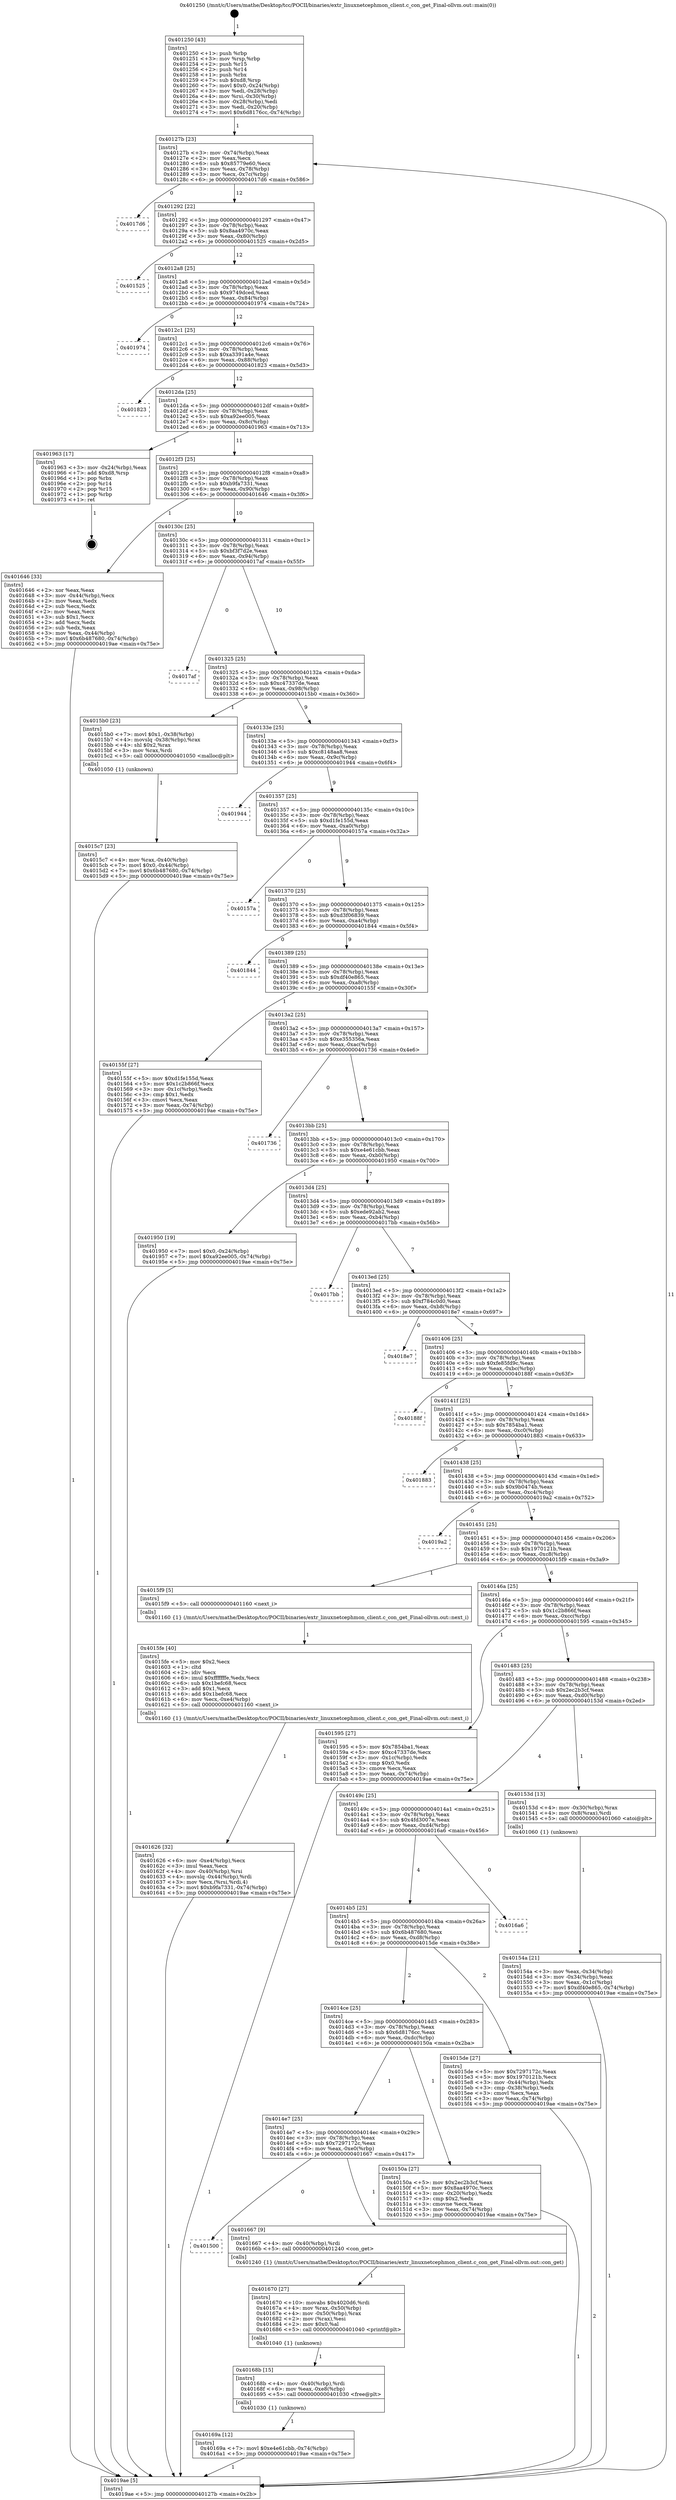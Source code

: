 digraph "0x401250" {
  label = "0x401250 (/mnt/c/Users/mathe/Desktop/tcc/POCII/binaries/extr_linuxnetcephmon_client.c_con_get_Final-ollvm.out::main(0))"
  labelloc = "t"
  node[shape=record]

  Entry [label="",width=0.3,height=0.3,shape=circle,fillcolor=black,style=filled]
  "0x40127b" [label="{
     0x40127b [23]\l
     | [instrs]\l
     &nbsp;&nbsp;0x40127b \<+3\>: mov -0x74(%rbp),%eax\l
     &nbsp;&nbsp;0x40127e \<+2\>: mov %eax,%ecx\l
     &nbsp;&nbsp;0x401280 \<+6\>: sub $0x85779e60,%ecx\l
     &nbsp;&nbsp;0x401286 \<+3\>: mov %eax,-0x78(%rbp)\l
     &nbsp;&nbsp;0x401289 \<+3\>: mov %ecx,-0x7c(%rbp)\l
     &nbsp;&nbsp;0x40128c \<+6\>: je 00000000004017d6 \<main+0x586\>\l
  }"]
  "0x4017d6" [label="{
     0x4017d6\l
  }", style=dashed]
  "0x401292" [label="{
     0x401292 [22]\l
     | [instrs]\l
     &nbsp;&nbsp;0x401292 \<+5\>: jmp 0000000000401297 \<main+0x47\>\l
     &nbsp;&nbsp;0x401297 \<+3\>: mov -0x78(%rbp),%eax\l
     &nbsp;&nbsp;0x40129a \<+5\>: sub $0x8aa4970c,%eax\l
     &nbsp;&nbsp;0x40129f \<+3\>: mov %eax,-0x80(%rbp)\l
     &nbsp;&nbsp;0x4012a2 \<+6\>: je 0000000000401525 \<main+0x2d5\>\l
  }"]
  Exit [label="",width=0.3,height=0.3,shape=circle,fillcolor=black,style=filled,peripheries=2]
  "0x401525" [label="{
     0x401525\l
  }", style=dashed]
  "0x4012a8" [label="{
     0x4012a8 [25]\l
     | [instrs]\l
     &nbsp;&nbsp;0x4012a8 \<+5\>: jmp 00000000004012ad \<main+0x5d\>\l
     &nbsp;&nbsp;0x4012ad \<+3\>: mov -0x78(%rbp),%eax\l
     &nbsp;&nbsp;0x4012b0 \<+5\>: sub $0x9749dced,%eax\l
     &nbsp;&nbsp;0x4012b5 \<+6\>: mov %eax,-0x84(%rbp)\l
     &nbsp;&nbsp;0x4012bb \<+6\>: je 0000000000401974 \<main+0x724\>\l
  }"]
  "0x40169a" [label="{
     0x40169a [12]\l
     | [instrs]\l
     &nbsp;&nbsp;0x40169a \<+7\>: movl $0xe4e61cbb,-0x74(%rbp)\l
     &nbsp;&nbsp;0x4016a1 \<+5\>: jmp 00000000004019ae \<main+0x75e\>\l
  }"]
  "0x401974" [label="{
     0x401974\l
  }", style=dashed]
  "0x4012c1" [label="{
     0x4012c1 [25]\l
     | [instrs]\l
     &nbsp;&nbsp;0x4012c1 \<+5\>: jmp 00000000004012c6 \<main+0x76\>\l
     &nbsp;&nbsp;0x4012c6 \<+3\>: mov -0x78(%rbp),%eax\l
     &nbsp;&nbsp;0x4012c9 \<+5\>: sub $0xa3391a4e,%eax\l
     &nbsp;&nbsp;0x4012ce \<+6\>: mov %eax,-0x88(%rbp)\l
     &nbsp;&nbsp;0x4012d4 \<+6\>: je 0000000000401823 \<main+0x5d3\>\l
  }"]
  "0x40168b" [label="{
     0x40168b [15]\l
     | [instrs]\l
     &nbsp;&nbsp;0x40168b \<+4\>: mov -0x40(%rbp),%rdi\l
     &nbsp;&nbsp;0x40168f \<+6\>: mov %eax,-0xe8(%rbp)\l
     &nbsp;&nbsp;0x401695 \<+5\>: call 0000000000401030 \<free@plt\>\l
     | [calls]\l
     &nbsp;&nbsp;0x401030 \{1\} (unknown)\l
  }"]
  "0x401823" [label="{
     0x401823\l
  }", style=dashed]
  "0x4012da" [label="{
     0x4012da [25]\l
     | [instrs]\l
     &nbsp;&nbsp;0x4012da \<+5\>: jmp 00000000004012df \<main+0x8f\>\l
     &nbsp;&nbsp;0x4012df \<+3\>: mov -0x78(%rbp),%eax\l
     &nbsp;&nbsp;0x4012e2 \<+5\>: sub $0xa92ee005,%eax\l
     &nbsp;&nbsp;0x4012e7 \<+6\>: mov %eax,-0x8c(%rbp)\l
     &nbsp;&nbsp;0x4012ed \<+6\>: je 0000000000401963 \<main+0x713\>\l
  }"]
  "0x401670" [label="{
     0x401670 [27]\l
     | [instrs]\l
     &nbsp;&nbsp;0x401670 \<+10\>: movabs $0x4020d6,%rdi\l
     &nbsp;&nbsp;0x40167a \<+4\>: mov %rax,-0x50(%rbp)\l
     &nbsp;&nbsp;0x40167e \<+4\>: mov -0x50(%rbp),%rax\l
     &nbsp;&nbsp;0x401682 \<+2\>: mov (%rax),%esi\l
     &nbsp;&nbsp;0x401684 \<+2\>: mov $0x0,%al\l
     &nbsp;&nbsp;0x401686 \<+5\>: call 0000000000401040 \<printf@plt\>\l
     | [calls]\l
     &nbsp;&nbsp;0x401040 \{1\} (unknown)\l
  }"]
  "0x401963" [label="{
     0x401963 [17]\l
     | [instrs]\l
     &nbsp;&nbsp;0x401963 \<+3\>: mov -0x24(%rbp),%eax\l
     &nbsp;&nbsp;0x401966 \<+7\>: add $0xd8,%rsp\l
     &nbsp;&nbsp;0x40196d \<+1\>: pop %rbx\l
     &nbsp;&nbsp;0x40196e \<+2\>: pop %r14\l
     &nbsp;&nbsp;0x401970 \<+2\>: pop %r15\l
     &nbsp;&nbsp;0x401972 \<+1\>: pop %rbp\l
     &nbsp;&nbsp;0x401973 \<+1\>: ret\l
  }"]
  "0x4012f3" [label="{
     0x4012f3 [25]\l
     | [instrs]\l
     &nbsp;&nbsp;0x4012f3 \<+5\>: jmp 00000000004012f8 \<main+0xa8\>\l
     &nbsp;&nbsp;0x4012f8 \<+3\>: mov -0x78(%rbp),%eax\l
     &nbsp;&nbsp;0x4012fb \<+5\>: sub $0xb9fa7331,%eax\l
     &nbsp;&nbsp;0x401300 \<+6\>: mov %eax,-0x90(%rbp)\l
     &nbsp;&nbsp;0x401306 \<+6\>: je 0000000000401646 \<main+0x3f6\>\l
  }"]
  "0x401500" [label="{
     0x401500\l
  }", style=dashed]
  "0x401646" [label="{
     0x401646 [33]\l
     | [instrs]\l
     &nbsp;&nbsp;0x401646 \<+2\>: xor %eax,%eax\l
     &nbsp;&nbsp;0x401648 \<+3\>: mov -0x44(%rbp),%ecx\l
     &nbsp;&nbsp;0x40164b \<+2\>: mov %eax,%edx\l
     &nbsp;&nbsp;0x40164d \<+2\>: sub %ecx,%edx\l
     &nbsp;&nbsp;0x40164f \<+2\>: mov %eax,%ecx\l
     &nbsp;&nbsp;0x401651 \<+3\>: sub $0x1,%ecx\l
     &nbsp;&nbsp;0x401654 \<+2\>: add %ecx,%edx\l
     &nbsp;&nbsp;0x401656 \<+2\>: sub %edx,%eax\l
     &nbsp;&nbsp;0x401658 \<+3\>: mov %eax,-0x44(%rbp)\l
     &nbsp;&nbsp;0x40165b \<+7\>: movl $0x6b487680,-0x74(%rbp)\l
     &nbsp;&nbsp;0x401662 \<+5\>: jmp 00000000004019ae \<main+0x75e\>\l
  }"]
  "0x40130c" [label="{
     0x40130c [25]\l
     | [instrs]\l
     &nbsp;&nbsp;0x40130c \<+5\>: jmp 0000000000401311 \<main+0xc1\>\l
     &nbsp;&nbsp;0x401311 \<+3\>: mov -0x78(%rbp),%eax\l
     &nbsp;&nbsp;0x401314 \<+5\>: sub $0xbf3f7d2e,%eax\l
     &nbsp;&nbsp;0x401319 \<+6\>: mov %eax,-0x94(%rbp)\l
     &nbsp;&nbsp;0x40131f \<+6\>: je 00000000004017af \<main+0x55f\>\l
  }"]
  "0x401667" [label="{
     0x401667 [9]\l
     | [instrs]\l
     &nbsp;&nbsp;0x401667 \<+4\>: mov -0x40(%rbp),%rdi\l
     &nbsp;&nbsp;0x40166b \<+5\>: call 0000000000401240 \<con_get\>\l
     | [calls]\l
     &nbsp;&nbsp;0x401240 \{1\} (/mnt/c/Users/mathe/Desktop/tcc/POCII/binaries/extr_linuxnetcephmon_client.c_con_get_Final-ollvm.out::con_get)\l
  }"]
  "0x4017af" [label="{
     0x4017af\l
  }", style=dashed]
  "0x401325" [label="{
     0x401325 [25]\l
     | [instrs]\l
     &nbsp;&nbsp;0x401325 \<+5\>: jmp 000000000040132a \<main+0xda\>\l
     &nbsp;&nbsp;0x40132a \<+3\>: mov -0x78(%rbp),%eax\l
     &nbsp;&nbsp;0x40132d \<+5\>: sub $0xc47337de,%eax\l
     &nbsp;&nbsp;0x401332 \<+6\>: mov %eax,-0x98(%rbp)\l
     &nbsp;&nbsp;0x401338 \<+6\>: je 00000000004015b0 \<main+0x360\>\l
  }"]
  "0x401626" [label="{
     0x401626 [32]\l
     | [instrs]\l
     &nbsp;&nbsp;0x401626 \<+6\>: mov -0xe4(%rbp),%ecx\l
     &nbsp;&nbsp;0x40162c \<+3\>: imul %eax,%ecx\l
     &nbsp;&nbsp;0x40162f \<+4\>: mov -0x40(%rbp),%rsi\l
     &nbsp;&nbsp;0x401633 \<+4\>: movslq -0x44(%rbp),%rdi\l
     &nbsp;&nbsp;0x401637 \<+3\>: mov %ecx,(%rsi,%rdi,4)\l
     &nbsp;&nbsp;0x40163a \<+7\>: movl $0xb9fa7331,-0x74(%rbp)\l
     &nbsp;&nbsp;0x401641 \<+5\>: jmp 00000000004019ae \<main+0x75e\>\l
  }"]
  "0x4015b0" [label="{
     0x4015b0 [23]\l
     | [instrs]\l
     &nbsp;&nbsp;0x4015b0 \<+7\>: movl $0x1,-0x38(%rbp)\l
     &nbsp;&nbsp;0x4015b7 \<+4\>: movslq -0x38(%rbp),%rax\l
     &nbsp;&nbsp;0x4015bb \<+4\>: shl $0x2,%rax\l
     &nbsp;&nbsp;0x4015bf \<+3\>: mov %rax,%rdi\l
     &nbsp;&nbsp;0x4015c2 \<+5\>: call 0000000000401050 \<malloc@plt\>\l
     | [calls]\l
     &nbsp;&nbsp;0x401050 \{1\} (unknown)\l
  }"]
  "0x40133e" [label="{
     0x40133e [25]\l
     | [instrs]\l
     &nbsp;&nbsp;0x40133e \<+5\>: jmp 0000000000401343 \<main+0xf3\>\l
     &nbsp;&nbsp;0x401343 \<+3\>: mov -0x78(%rbp),%eax\l
     &nbsp;&nbsp;0x401346 \<+5\>: sub $0xc8148aa8,%eax\l
     &nbsp;&nbsp;0x40134b \<+6\>: mov %eax,-0x9c(%rbp)\l
     &nbsp;&nbsp;0x401351 \<+6\>: je 0000000000401944 \<main+0x6f4\>\l
  }"]
  "0x4015fe" [label="{
     0x4015fe [40]\l
     | [instrs]\l
     &nbsp;&nbsp;0x4015fe \<+5\>: mov $0x2,%ecx\l
     &nbsp;&nbsp;0x401603 \<+1\>: cltd\l
     &nbsp;&nbsp;0x401604 \<+2\>: idiv %ecx\l
     &nbsp;&nbsp;0x401606 \<+6\>: imul $0xfffffffe,%edx,%ecx\l
     &nbsp;&nbsp;0x40160c \<+6\>: sub $0x1befc68,%ecx\l
     &nbsp;&nbsp;0x401612 \<+3\>: add $0x1,%ecx\l
     &nbsp;&nbsp;0x401615 \<+6\>: add $0x1befc68,%ecx\l
     &nbsp;&nbsp;0x40161b \<+6\>: mov %ecx,-0xe4(%rbp)\l
     &nbsp;&nbsp;0x401621 \<+5\>: call 0000000000401160 \<next_i\>\l
     | [calls]\l
     &nbsp;&nbsp;0x401160 \{1\} (/mnt/c/Users/mathe/Desktop/tcc/POCII/binaries/extr_linuxnetcephmon_client.c_con_get_Final-ollvm.out::next_i)\l
  }"]
  "0x401944" [label="{
     0x401944\l
  }", style=dashed]
  "0x401357" [label="{
     0x401357 [25]\l
     | [instrs]\l
     &nbsp;&nbsp;0x401357 \<+5\>: jmp 000000000040135c \<main+0x10c\>\l
     &nbsp;&nbsp;0x40135c \<+3\>: mov -0x78(%rbp),%eax\l
     &nbsp;&nbsp;0x40135f \<+5\>: sub $0xd1fe155d,%eax\l
     &nbsp;&nbsp;0x401364 \<+6\>: mov %eax,-0xa0(%rbp)\l
     &nbsp;&nbsp;0x40136a \<+6\>: je 000000000040157a \<main+0x32a\>\l
  }"]
  "0x4015c7" [label="{
     0x4015c7 [23]\l
     | [instrs]\l
     &nbsp;&nbsp;0x4015c7 \<+4\>: mov %rax,-0x40(%rbp)\l
     &nbsp;&nbsp;0x4015cb \<+7\>: movl $0x0,-0x44(%rbp)\l
     &nbsp;&nbsp;0x4015d2 \<+7\>: movl $0x6b487680,-0x74(%rbp)\l
     &nbsp;&nbsp;0x4015d9 \<+5\>: jmp 00000000004019ae \<main+0x75e\>\l
  }"]
  "0x40157a" [label="{
     0x40157a\l
  }", style=dashed]
  "0x401370" [label="{
     0x401370 [25]\l
     | [instrs]\l
     &nbsp;&nbsp;0x401370 \<+5\>: jmp 0000000000401375 \<main+0x125\>\l
     &nbsp;&nbsp;0x401375 \<+3\>: mov -0x78(%rbp),%eax\l
     &nbsp;&nbsp;0x401378 \<+5\>: sub $0xd3f06839,%eax\l
     &nbsp;&nbsp;0x40137d \<+6\>: mov %eax,-0xa4(%rbp)\l
     &nbsp;&nbsp;0x401383 \<+6\>: je 0000000000401844 \<main+0x5f4\>\l
  }"]
  "0x40154a" [label="{
     0x40154a [21]\l
     | [instrs]\l
     &nbsp;&nbsp;0x40154a \<+3\>: mov %eax,-0x34(%rbp)\l
     &nbsp;&nbsp;0x40154d \<+3\>: mov -0x34(%rbp),%eax\l
     &nbsp;&nbsp;0x401550 \<+3\>: mov %eax,-0x1c(%rbp)\l
     &nbsp;&nbsp;0x401553 \<+7\>: movl $0xdf40e865,-0x74(%rbp)\l
     &nbsp;&nbsp;0x40155a \<+5\>: jmp 00000000004019ae \<main+0x75e\>\l
  }"]
  "0x401844" [label="{
     0x401844\l
  }", style=dashed]
  "0x401389" [label="{
     0x401389 [25]\l
     | [instrs]\l
     &nbsp;&nbsp;0x401389 \<+5\>: jmp 000000000040138e \<main+0x13e\>\l
     &nbsp;&nbsp;0x40138e \<+3\>: mov -0x78(%rbp),%eax\l
     &nbsp;&nbsp;0x401391 \<+5\>: sub $0xdf40e865,%eax\l
     &nbsp;&nbsp;0x401396 \<+6\>: mov %eax,-0xa8(%rbp)\l
     &nbsp;&nbsp;0x40139c \<+6\>: je 000000000040155f \<main+0x30f\>\l
  }"]
  "0x401250" [label="{
     0x401250 [43]\l
     | [instrs]\l
     &nbsp;&nbsp;0x401250 \<+1\>: push %rbp\l
     &nbsp;&nbsp;0x401251 \<+3\>: mov %rsp,%rbp\l
     &nbsp;&nbsp;0x401254 \<+2\>: push %r15\l
     &nbsp;&nbsp;0x401256 \<+2\>: push %r14\l
     &nbsp;&nbsp;0x401258 \<+1\>: push %rbx\l
     &nbsp;&nbsp;0x401259 \<+7\>: sub $0xd8,%rsp\l
     &nbsp;&nbsp;0x401260 \<+7\>: movl $0x0,-0x24(%rbp)\l
     &nbsp;&nbsp;0x401267 \<+3\>: mov %edi,-0x28(%rbp)\l
     &nbsp;&nbsp;0x40126a \<+4\>: mov %rsi,-0x30(%rbp)\l
     &nbsp;&nbsp;0x40126e \<+3\>: mov -0x28(%rbp),%edi\l
     &nbsp;&nbsp;0x401271 \<+3\>: mov %edi,-0x20(%rbp)\l
     &nbsp;&nbsp;0x401274 \<+7\>: movl $0x6d8176cc,-0x74(%rbp)\l
  }"]
  "0x40155f" [label="{
     0x40155f [27]\l
     | [instrs]\l
     &nbsp;&nbsp;0x40155f \<+5\>: mov $0xd1fe155d,%eax\l
     &nbsp;&nbsp;0x401564 \<+5\>: mov $0x1c2b866f,%ecx\l
     &nbsp;&nbsp;0x401569 \<+3\>: mov -0x1c(%rbp),%edx\l
     &nbsp;&nbsp;0x40156c \<+3\>: cmp $0x1,%edx\l
     &nbsp;&nbsp;0x40156f \<+3\>: cmovl %ecx,%eax\l
     &nbsp;&nbsp;0x401572 \<+3\>: mov %eax,-0x74(%rbp)\l
     &nbsp;&nbsp;0x401575 \<+5\>: jmp 00000000004019ae \<main+0x75e\>\l
  }"]
  "0x4013a2" [label="{
     0x4013a2 [25]\l
     | [instrs]\l
     &nbsp;&nbsp;0x4013a2 \<+5\>: jmp 00000000004013a7 \<main+0x157\>\l
     &nbsp;&nbsp;0x4013a7 \<+3\>: mov -0x78(%rbp),%eax\l
     &nbsp;&nbsp;0x4013aa \<+5\>: sub $0xe355356a,%eax\l
     &nbsp;&nbsp;0x4013af \<+6\>: mov %eax,-0xac(%rbp)\l
     &nbsp;&nbsp;0x4013b5 \<+6\>: je 0000000000401736 \<main+0x4e6\>\l
  }"]
  "0x4019ae" [label="{
     0x4019ae [5]\l
     | [instrs]\l
     &nbsp;&nbsp;0x4019ae \<+5\>: jmp 000000000040127b \<main+0x2b\>\l
  }"]
  "0x401736" [label="{
     0x401736\l
  }", style=dashed]
  "0x4013bb" [label="{
     0x4013bb [25]\l
     | [instrs]\l
     &nbsp;&nbsp;0x4013bb \<+5\>: jmp 00000000004013c0 \<main+0x170\>\l
     &nbsp;&nbsp;0x4013c0 \<+3\>: mov -0x78(%rbp),%eax\l
     &nbsp;&nbsp;0x4013c3 \<+5\>: sub $0xe4e61cbb,%eax\l
     &nbsp;&nbsp;0x4013c8 \<+6\>: mov %eax,-0xb0(%rbp)\l
     &nbsp;&nbsp;0x4013ce \<+6\>: je 0000000000401950 \<main+0x700\>\l
  }"]
  "0x4014e7" [label="{
     0x4014e7 [25]\l
     | [instrs]\l
     &nbsp;&nbsp;0x4014e7 \<+5\>: jmp 00000000004014ec \<main+0x29c\>\l
     &nbsp;&nbsp;0x4014ec \<+3\>: mov -0x78(%rbp),%eax\l
     &nbsp;&nbsp;0x4014ef \<+5\>: sub $0x7297172c,%eax\l
     &nbsp;&nbsp;0x4014f4 \<+6\>: mov %eax,-0xe0(%rbp)\l
     &nbsp;&nbsp;0x4014fa \<+6\>: je 0000000000401667 \<main+0x417\>\l
  }"]
  "0x401950" [label="{
     0x401950 [19]\l
     | [instrs]\l
     &nbsp;&nbsp;0x401950 \<+7\>: movl $0x0,-0x24(%rbp)\l
     &nbsp;&nbsp;0x401957 \<+7\>: movl $0xa92ee005,-0x74(%rbp)\l
     &nbsp;&nbsp;0x40195e \<+5\>: jmp 00000000004019ae \<main+0x75e\>\l
  }"]
  "0x4013d4" [label="{
     0x4013d4 [25]\l
     | [instrs]\l
     &nbsp;&nbsp;0x4013d4 \<+5\>: jmp 00000000004013d9 \<main+0x189\>\l
     &nbsp;&nbsp;0x4013d9 \<+3\>: mov -0x78(%rbp),%eax\l
     &nbsp;&nbsp;0x4013dc \<+5\>: sub $0xede92ab2,%eax\l
     &nbsp;&nbsp;0x4013e1 \<+6\>: mov %eax,-0xb4(%rbp)\l
     &nbsp;&nbsp;0x4013e7 \<+6\>: je 00000000004017bb \<main+0x56b\>\l
  }"]
  "0x40150a" [label="{
     0x40150a [27]\l
     | [instrs]\l
     &nbsp;&nbsp;0x40150a \<+5\>: mov $0x2ec2b3cf,%eax\l
     &nbsp;&nbsp;0x40150f \<+5\>: mov $0x8aa4970c,%ecx\l
     &nbsp;&nbsp;0x401514 \<+3\>: mov -0x20(%rbp),%edx\l
     &nbsp;&nbsp;0x401517 \<+3\>: cmp $0x2,%edx\l
     &nbsp;&nbsp;0x40151a \<+3\>: cmovne %ecx,%eax\l
     &nbsp;&nbsp;0x40151d \<+3\>: mov %eax,-0x74(%rbp)\l
     &nbsp;&nbsp;0x401520 \<+5\>: jmp 00000000004019ae \<main+0x75e\>\l
  }"]
  "0x4017bb" [label="{
     0x4017bb\l
  }", style=dashed]
  "0x4013ed" [label="{
     0x4013ed [25]\l
     | [instrs]\l
     &nbsp;&nbsp;0x4013ed \<+5\>: jmp 00000000004013f2 \<main+0x1a2\>\l
     &nbsp;&nbsp;0x4013f2 \<+3\>: mov -0x78(%rbp),%eax\l
     &nbsp;&nbsp;0x4013f5 \<+5\>: sub $0xf784c0d0,%eax\l
     &nbsp;&nbsp;0x4013fa \<+6\>: mov %eax,-0xb8(%rbp)\l
     &nbsp;&nbsp;0x401400 \<+6\>: je 00000000004018e7 \<main+0x697\>\l
  }"]
  "0x4014ce" [label="{
     0x4014ce [25]\l
     | [instrs]\l
     &nbsp;&nbsp;0x4014ce \<+5\>: jmp 00000000004014d3 \<main+0x283\>\l
     &nbsp;&nbsp;0x4014d3 \<+3\>: mov -0x78(%rbp),%eax\l
     &nbsp;&nbsp;0x4014d6 \<+5\>: sub $0x6d8176cc,%eax\l
     &nbsp;&nbsp;0x4014db \<+6\>: mov %eax,-0xdc(%rbp)\l
     &nbsp;&nbsp;0x4014e1 \<+6\>: je 000000000040150a \<main+0x2ba\>\l
  }"]
  "0x4018e7" [label="{
     0x4018e7\l
  }", style=dashed]
  "0x401406" [label="{
     0x401406 [25]\l
     | [instrs]\l
     &nbsp;&nbsp;0x401406 \<+5\>: jmp 000000000040140b \<main+0x1bb\>\l
     &nbsp;&nbsp;0x40140b \<+3\>: mov -0x78(%rbp),%eax\l
     &nbsp;&nbsp;0x40140e \<+5\>: sub $0xfe85fd9c,%eax\l
     &nbsp;&nbsp;0x401413 \<+6\>: mov %eax,-0xbc(%rbp)\l
     &nbsp;&nbsp;0x401419 \<+6\>: je 000000000040188f \<main+0x63f\>\l
  }"]
  "0x4015de" [label="{
     0x4015de [27]\l
     | [instrs]\l
     &nbsp;&nbsp;0x4015de \<+5\>: mov $0x7297172c,%eax\l
     &nbsp;&nbsp;0x4015e3 \<+5\>: mov $0x1970121b,%ecx\l
     &nbsp;&nbsp;0x4015e8 \<+3\>: mov -0x44(%rbp),%edx\l
     &nbsp;&nbsp;0x4015eb \<+3\>: cmp -0x38(%rbp),%edx\l
     &nbsp;&nbsp;0x4015ee \<+3\>: cmovl %ecx,%eax\l
     &nbsp;&nbsp;0x4015f1 \<+3\>: mov %eax,-0x74(%rbp)\l
     &nbsp;&nbsp;0x4015f4 \<+5\>: jmp 00000000004019ae \<main+0x75e\>\l
  }"]
  "0x40188f" [label="{
     0x40188f\l
  }", style=dashed]
  "0x40141f" [label="{
     0x40141f [25]\l
     | [instrs]\l
     &nbsp;&nbsp;0x40141f \<+5\>: jmp 0000000000401424 \<main+0x1d4\>\l
     &nbsp;&nbsp;0x401424 \<+3\>: mov -0x78(%rbp),%eax\l
     &nbsp;&nbsp;0x401427 \<+5\>: sub $0x7854ba1,%eax\l
     &nbsp;&nbsp;0x40142c \<+6\>: mov %eax,-0xc0(%rbp)\l
     &nbsp;&nbsp;0x401432 \<+6\>: je 0000000000401883 \<main+0x633\>\l
  }"]
  "0x4014b5" [label="{
     0x4014b5 [25]\l
     | [instrs]\l
     &nbsp;&nbsp;0x4014b5 \<+5\>: jmp 00000000004014ba \<main+0x26a\>\l
     &nbsp;&nbsp;0x4014ba \<+3\>: mov -0x78(%rbp),%eax\l
     &nbsp;&nbsp;0x4014bd \<+5\>: sub $0x6b487680,%eax\l
     &nbsp;&nbsp;0x4014c2 \<+6\>: mov %eax,-0xd8(%rbp)\l
     &nbsp;&nbsp;0x4014c8 \<+6\>: je 00000000004015de \<main+0x38e\>\l
  }"]
  "0x401883" [label="{
     0x401883\l
  }", style=dashed]
  "0x401438" [label="{
     0x401438 [25]\l
     | [instrs]\l
     &nbsp;&nbsp;0x401438 \<+5\>: jmp 000000000040143d \<main+0x1ed\>\l
     &nbsp;&nbsp;0x40143d \<+3\>: mov -0x78(%rbp),%eax\l
     &nbsp;&nbsp;0x401440 \<+5\>: sub $0x9b0474b,%eax\l
     &nbsp;&nbsp;0x401445 \<+6\>: mov %eax,-0xc4(%rbp)\l
     &nbsp;&nbsp;0x40144b \<+6\>: je 00000000004019a2 \<main+0x752\>\l
  }"]
  "0x4016a6" [label="{
     0x4016a6\l
  }", style=dashed]
  "0x4019a2" [label="{
     0x4019a2\l
  }", style=dashed]
  "0x401451" [label="{
     0x401451 [25]\l
     | [instrs]\l
     &nbsp;&nbsp;0x401451 \<+5\>: jmp 0000000000401456 \<main+0x206\>\l
     &nbsp;&nbsp;0x401456 \<+3\>: mov -0x78(%rbp),%eax\l
     &nbsp;&nbsp;0x401459 \<+5\>: sub $0x1970121b,%eax\l
     &nbsp;&nbsp;0x40145e \<+6\>: mov %eax,-0xc8(%rbp)\l
     &nbsp;&nbsp;0x401464 \<+6\>: je 00000000004015f9 \<main+0x3a9\>\l
  }"]
  "0x40149c" [label="{
     0x40149c [25]\l
     | [instrs]\l
     &nbsp;&nbsp;0x40149c \<+5\>: jmp 00000000004014a1 \<main+0x251\>\l
     &nbsp;&nbsp;0x4014a1 \<+3\>: mov -0x78(%rbp),%eax\l
     &nbsp;&nbsp;0x4014a4 \<+5\>: sub $0x4fd3007e,%eax\l
     &nbsp;&nbsp;0x4014a9 \<+6\>: mov %eax,-0xd4(%rbp)\l
     &nbsp;&nbsp;0x4014af \<+6\>: je 00000000004016a6 \<main+0x456\>\l
  }"]
  "0x4015f9" [label="{
     0x4015f9 [5]\l
     | [instrs]\l
     &nbsp;&nbsp;0x4015f9 \<+5\>: call 0000000000401160 \<next_i\>\l
     | [calls]\l
     &nbsp;&nbsp;0x401160 \{1\} (/mnt/c/Users/mathe/Desktop/tcc/POCII/binaries/extr_linuxnetcephmon_client.c_con_get_Final-ollvm.out::next_i)\l
  }"]
  "0x40146a" [label="{
     0x40146a [25]\l
     | [instrs]\l
     &nbsp;&nbsp;0x40146a \<+5\>: jmp 000000000040146f \<main+0x21f\>\l
     &nbsp;&nbsp;0x40146f \<+3\>: mov -0x78(%rbp),%eax\l
     &nbsp;&nbsp;0x401472 \<+5\>: sub $0x1c2b866f,%eax\l
     &nbsp;&nbsp;0x401477 \<+6\>: mov %eax,-0xcc(%rbp)\l
     &nbsp;&nbsp;0x40147d \<+6\>: je 0000000000401595 \<main+0x345\>\l
  }"]
  "0x40153d" [label="{
     0x40153d [13]\l
     | [instrs]\l
     &nbsp;&nbsp;0x40153d \<+4\>: mov -0x30(%rbp),%rax\l
     &nbsp;&nbsp;0x401541 \<+4\>: mov 0x8(%rax),%rdi\l
     &nbsp;&nbsp;0x401545 \<+5\>: call 0000000000401060 \<atoi@plt\>\l
     | [calls]\l
     &nbsp;&nbsp;0x401060 \{1\} (unknown)\l
  }"]
  "0x401595" [label="{
     0x401595 [27]\l
     | [instrs]\l
     &nbsp;&nbsp;0x401595 \<+5\>: mov $0x7854ba1,%eax\l
     &nbsp;&nbsp;0x40159a \<+5\>: mov $0xc47337de,%ecx\l
     &nbsp;&nbsp;0x40159f \<+3\>: mov -0x1c(%rbp),%edx\l
     &nbsp;&nbsp;0x4015a2 \<+3\>: cmp $0x0,%edx\l
     &nbsp;&nbsp;0x4015a5 \<+3\>: cmove %ecx,%eax\l
     &nbsp;&nbsp;0x4015a8 \<+3\>: mov %eax,-0x74(%rbp)\l
     &nbsp;&nbsp;0x4015ab \<+5\>: jmp 00000000004019ae \<main+0x75e\>\l
  }"]
  "0x401483" [label="{
     0x401483 [25]\l
     | [instrs]\l
     &nbsp;&nbsp;0x401483 \<+5\>: jmp 0000000000401488 \<main+0x238\>\l
     &nbsp;&nbsp;0x401488 \<+3\>: mov -0x78(%rbp),%eax\l
     &nbsp;&nbsp;0x40148b \<+5\>: sub $0x2ec2b3cf,%eax\l
     &nbsp;&nbsp;0x401490 \<+6\>: mov %eax,-0xd0(%rbp)\l
     &nbsp;&nbsp;0x401496 \<+6\>: je 000000000040153d \<main+0x2ed\>\l
  }"]
  Entry -> "0x401250" [label=" 1"]
  "0x40127b" -> "0x4017d6" [label=" 0"]
  "0x40127b" -> "0x401292" [label=" 12"]
  "0x401963" -> Exit [label=" 1"]
  "0x401292" -> "0x401525" [label=" 0"]
  "0x401292" -> "0x4012a8" [label=" 12"]
  "0x401950" -> "0x4019ae" [label=" 1"]
  "0x4012a8" -> "0x401974" [label=" 0"]
  "0x4012a8" -> "0x4012c1" [label=" 12"]
  "0x40169a" -> "0x4019ae" [label=" 1"]
  "0x4012c1" -> "0x401823" [label=" 0"]
  "0x4012c1" -> "0x4012da" [label=" 12"]
  "0x40168b" -> "0x40169a" [label=" 1"]
  "0x4012da" -> "0x401963" [label=" 1"]
  "0x4012da" -> "0x4012f3" [label=" 11"]
  "0x401670" -> "0x40168b" [label=" 1"]
  "0x4012f3" -> "0x401646" [label=" 1"]
  "0x4012f3" -> "0x40130c" [label=" 10"]
  "0x401667" -> "0x401670" [label=" 1"]
  "0x40130c" -> "0x4017af" [label=" 0"]
  "0x40130c" -> "0x401325" [label=" 10"]
  "0x4014e7" -> "0x401500" [label=" 0"]
  "0x401325" -> "0x4015b0" [label=" 1"]
  "0x401325" -> "0x40133e" [label=" 9"]
  "0x4014e7" -> "0x401667" [label=" 1"]
  "0x40133e" -> "0x401944" [label=" 0"]
  "0x40133e" -> "0x401357" [label=" 9"]
  "0x401646" -> "0x4019ae" [label=" 1"]
  "0x401357" -> "0x40157a" [label=" 0"]
  "0x401357" -> "0x401370" [label=" 9"]
  "0x401626" -> "0x4019ae" [label=" 1"]
  "0x401370" -> "0x401844" [label=" 0"]
  "0x401370" -> "0x401389" [label=" 9"]
  "0x4015fe" -> "0x401626" [label=" 1"]
  "0x401389" -> "0x40155f" [label=" 1"]
  "0x401389" -> "0x4013a2" [label=" 8"]
  "0x4015f9" -> "0x4015fe" [label=" 1"]
  "0x4013a2" -> "0x401736" [label=" 0"]
  "0x4013a2" -> "0x4013bb" [label=" 8"]
  "0x4015de" -> "0x4019ae" [label=" 2"]
  "0x4013bb" -> "0x401950" [label=" 1"]
  "0x4013bb" -> "0x4013d4" [label=" 7"]
  "0x4015c7" -> "0x4019ae" [label=" 1"]
  "0x4013d4" -> "0x4017bb" [label=" 0"]
  "0x4013d4" -> "0x4013ed" [label=" 7"]
  "0x4015b0" -> "0x4015c7" [label=" 1"]
  "0x4013ed" -> "0x4018e7" [label=" 0"]
  "0x4013ed" -> "0x401406" [label=" 7"]
  "0x40155f" -> "0x4019ae" [label=" 1"]
  "0x401406" -> "0x40188f" [label=" 0"]
  "0x401406" -> "0x40141f" [label=" 7"]
  "0x40154a" -> "0x4019ae" [label=" 1"]
  "0x40141f" -> "0x401883" [label=" 0"]
  "0x40141f" -> "0x401438" [label=" 7"]
  "0x4019ae" -> "0x40127b" [label=" 11"]
  "0x401438" -> "0x4019a2" [label=" 0"]
  "0x401438" -> "0x401451" [label=" 7"]
  "0x401250" -> "0x40127b" [label=" 1"]
  "0x401451" -> "0x4015f9" [label=" 1"]
  "0x401451" -> "0x40146a" [label=" 6"]
  "0x4014ce" -> "0x4014e7" [label=" 1"]
  "0x40146a" -> "0x401595" [label=" 1"]
  "0x40146a" -> "0x401483" [label=" 5"]
  "0x4014ce" -> "0x40150a" [label=" 1"]
  "0x401483" -> "0x40153d" [label=" 1"]
  "0x401483" -> "0x40149c" [label=" 4"]
  "0x40150a" -> "0x4019ae" [label=" 1"]
  "0x40149c" -> "0x4016a6" [label=" 0"]
  "0x40149c" -> "0x4014b5" [label=" 4"]
  "0x40153d" -> "0x40154a" [label=" 1"]
  "0x4014b5" -> "0x4015de" [label=" 2"]
  "0x4014b5" -> "0x4014ce" [label=" 2"]
  "0x401595" -> "0x4019ae" [label=" 1"]
}
